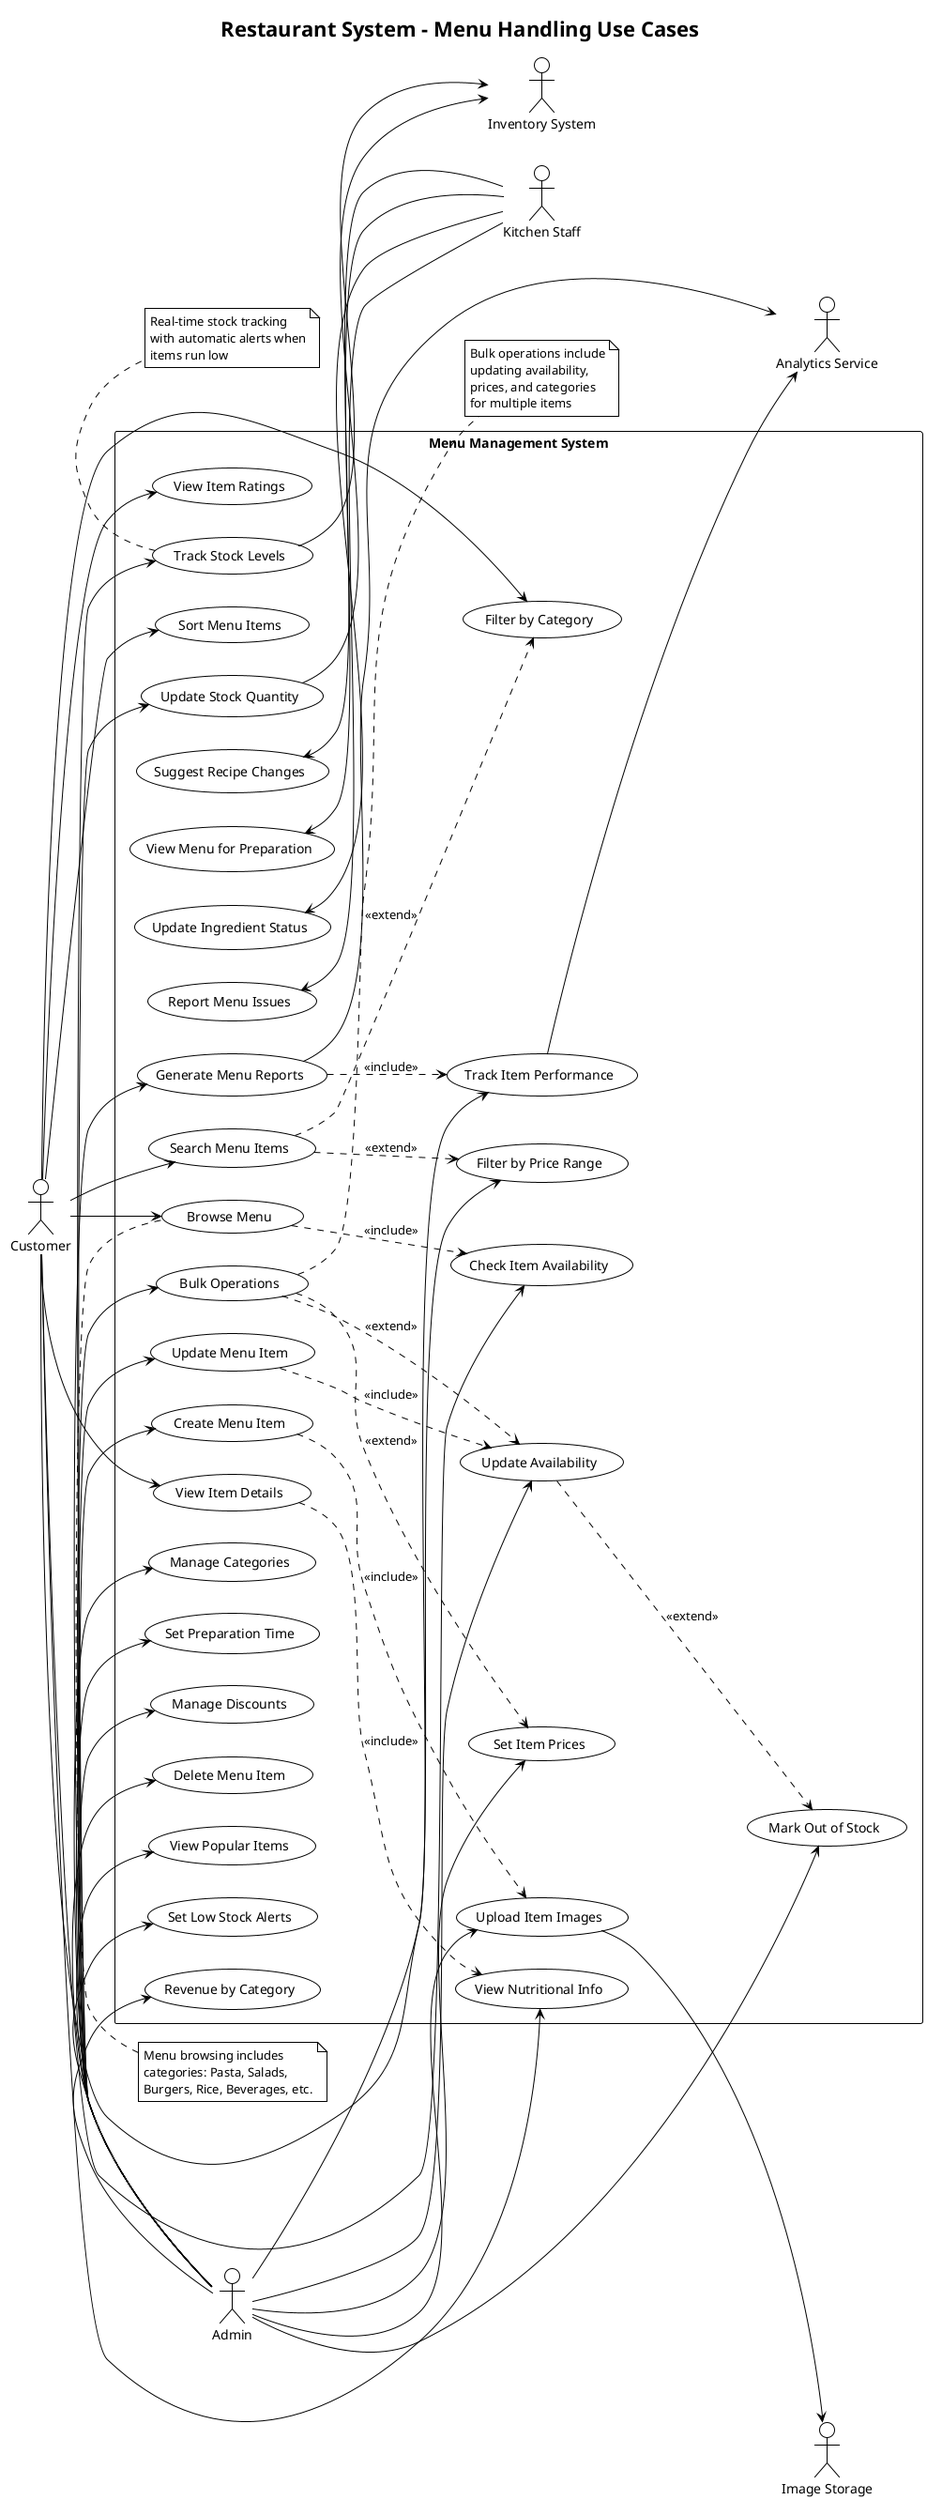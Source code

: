 @startuml Menu_Handling_Use_Cases
!theme plain
left to right direction
title Restaurant System - Menu Handling Use Cases

' Left side actors
actor "Customer" as customer
actor "Admin" as admin
actor "Kitchen Staff" as kitchen

' System boundary
rectangle "Menu Management System" {
    
    ' Customer Menu Use Cases
    usecase "Browse Menu" as UC1
    usecase "Search Menu Items" as UC2
    usecase "Filter by Category" as UC3
    usecase "Filter by Price Range" as UC4
    usecase "View Item Details" as UC5
    usecase "Check Item Availability" as UC6
    usecase "View Nutritional Info" as UC7
    usecase "View Item Ratings" as UC8
    usecase "Sort Menu Items" as UC9
    
    ' Admin Menu Management
    usecase "Create Menu Item" as UC10
    usecase "Update Menu Item" as UC11
    usecase "Delete Menu Item" as UC12
    usecase "Manage Categories" as UC13
    usecase "Set Item Prices" as UC14
    usecase "Update Availability" as UC15
    usecase "Upload Item Images" as UC16
    usecase "Set Preparation Time" as UC17
    usecase "Manage Discounts" as UC18
    usecase "Bulk Operations" as UC19
    
    ' Inventory Management
    usecase "Track Stock Levels" as UC20
    usecase "Set Low Stock Alerts" as UC21
    usecase "Update Stock Quantity" as UC22
    usecase "Mark Out of Stock" as UC23
    
    ' Menu Analytics
    usecase "View Popular Items" as UC24
    usecase "Generate Menu Reports" as UC25
    usecase "Track Item Performance" as UC26
    usecase "Revenue by Category" as UC27
    
    ' Kitchen Operations
    usecase "View Menu for Preparation" as UC28
    usecase "Update Ingredient Status" as UC29
    usecase "Report Menu Issues" as UC30
    usecase "Suggest Recipe Changes" as UC31
}

' Right side external systems
actor "Image Storage" as storage
actor "Analytics Service" as analytics
actor "Inventory System" as inventory

' Customer Menu Interactions
customer --> UC1
customer --> UC2
customer --> UC3
customer --> UC4
customer --> UC5
customer --> UC6
customer --> UC7
customer --> UC8
customer --> UC9

' Admin Menu Management
admin --> UC10
admin --> UC11
admin --> UC12
admin --> UC13
admin --> UC14
admin --> UC15
admin --> UC16
admin --> UC17
admin --> UC18
admin --> UC19

' Inventory Management
UC20 <-- admin
UC21 <-- admin
UC22 <-- admin
UC23 <-- admin

' Analytics and Reporting
UC24 <-- admin
UC25 <-- admin
UC26 <-- admin
UC27 <-- admin

' Kitchen Staff Operations
UC28 <-- kitchen
UC29 <-- kitchen
UC30 <-- kitchen
UC31 <-- kitchen

' Include Relationships
UC1 ..> UC6 : <<include>>
UC5 ..> UC7 : <<include>>
UC10 ..> UC16 : <<include>>
UC11 ..> UC15 : <<include>>
UC25 ..> UC26 : <<include>>

' Extend Relationships
UC2 ..> UC3 : <<extend>>
UC2 ..> UC4 : <<extend>>
UC15 ..> UC23 : <<extend>>
UC19 ..> UC15 : <<extend>>
UC19 ..> UC14 : <<extend>>

' External System Relationships
UC16 --> storage
UC25 --> analytics
UC26 --> analytics
UC20 --> inventory
UC22 --> inventory

note top of UC1
  Menu browsing includes
  categories: Pasta, Salads,
  Burgers, Rice, Beverages, etc.
end note

note right of UC19
  Bulk operations include
  updating availability,
  prices, and categories
  for multiple items
end note

note bottom of UC20
  Real-time stock tracking
  with automatic alerts when
  items run low
end note

@enduml
